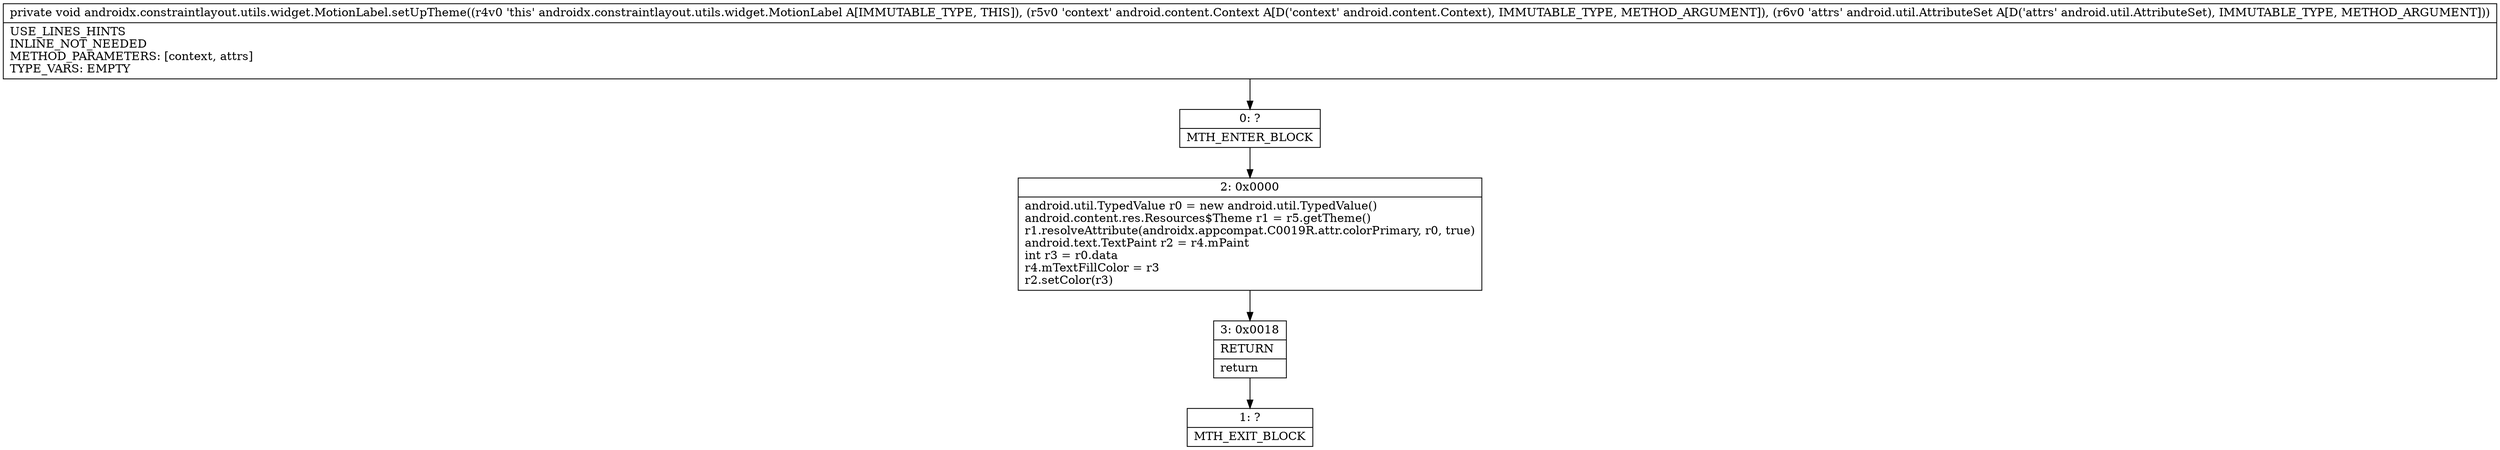 digraph "CFG forandroidx.constraintlayout.utils.widget.MotionLabel.setUpTheme(Landroid\/content\/Context;Landroid\/util\/AttributeSet;)V" {
Node_0 [shape=record,label="{0\:\ ?|MTH_ENTER_BLOCK\l}"];
Node_2 [shape=record,label="{2\:\ 0x0000|android.util.TypedValue r0 = new android.util.TypedValue()\landroid.content.res.Resources$Theme r1 = r5.getTheme()\lr1.resolveAttribute(androidx.appcompat.C0019R.attr.colorPrimary, r0, true)\landroid.text.TextPaint r2 = r4.mPaint\lint r3 = r0.data\lr4.mTextFillColor = r3\lr2.setColor(r3)\l}"];
Node_3 [shape=record,label="{3\:\ 0x0018|RETURN\l|return\l}"];
Node_1 [shape=record,label="{1\:\ ?|MTH_EXIT_BLOCK\l}"];
MethodNode[shape=record,label="{private void androidx.constraintlayout.utils.widget.MotionLabel.setUpTheme((r4v0 'this' androidx.constraintlayout.utils.widget.MotionLabel A[IMMUTABLE_TYPE, THIS]), (r5v0 'context' android.content.Context A[D('context' android.content.Context), IMMUTABLE_TYPE, METHOD_ARGUMENT]), (r6v0 'attrs' android.util.AttributeSet A[D('attrs' android.util.AttributeSet), IMMUTABLE_TYPE, METHOD_ARGUMENT]))  | USE_LINES_HINTS\lINLINE_NOT_NEEDED\lMETHOD_PARAMETERS: [context, attrs]\lTYPE_VARS: EMPTY\l}"];
MethodNode -> Node_0;Node_0 -> Node_2;
Node_2 -> Node_3;
Node_3 -> Node_1;
}

